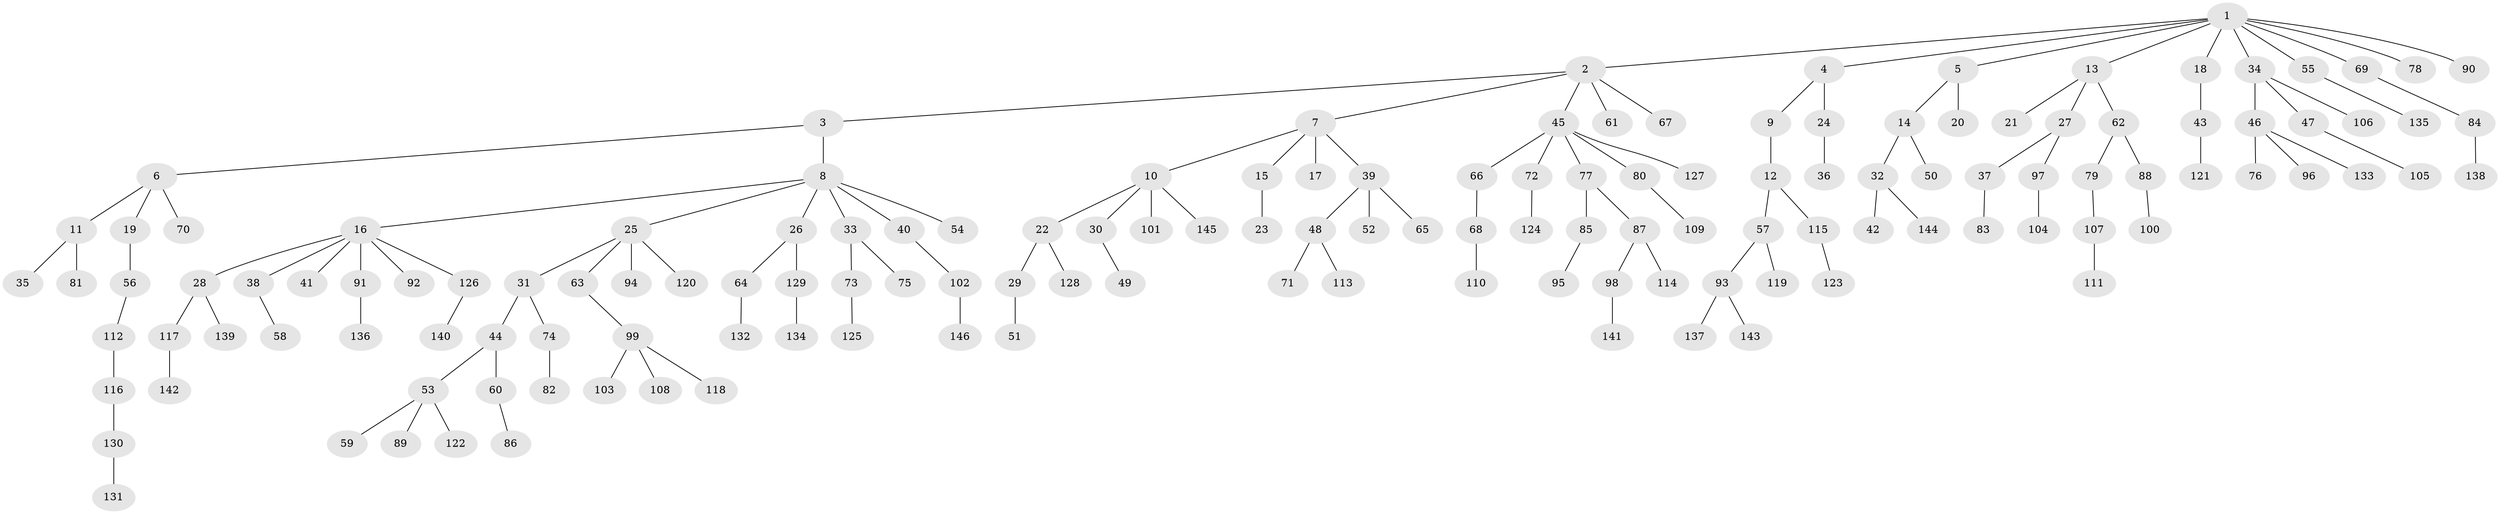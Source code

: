 // coarse degree distribution, {12: 0.009523809523809525, 5: 0.01904761904761905, 3: 0.13333333333333333, 2: 0.18095238095238095, 4: 0.047619047619047616, 7: 0.01904761904761905, 1: 0.5714285714285714, 6: 0.01904761904761905}
// Generated by graph-tools (version 1.1) at 2025/42/03/06/25 10:42:03]
// undirected, 146 vertices, 145 edges
graph export_dot {
graph [start="1"]
  node [color=gray90,style=filled];
  1;
  2;
  3;
  4;
  5;
  6;
  7;
  8;
  9;
  10;
  11;
  12;
  13;
  14;
  15;
  16;
  17;
  18;
  19;
  20;
  21;
  22;
  23;
  24;
  25;
  26;
  27;
  28;
  29;
  30;
  31;
  32;
  33;
  34;
  35;
  36;
  37;
  38;
  39;
  40;
  41;
  42;
  43;
  44;
  45;
  46;
  47;
  48;
  49;
  50;
  51;
  52;
  53;
  54;
  55;
  56;
  57;
  58;
  59;
  60;
  61;
  62;
  63;
  64;
  65;
  66;
  67;
  68;
  69;
  70;
  71;
  72;
  73;
  74;
  75;
  76;
  77;
  78;
  79;
  80;
  81;
  82;
  83;
  84;
  85;
  86;
  87;
  88;
  89;
  90;
  91;
  92;
  93;
  94;
  95;
  96;
  97;
  98;
  99;
  100;
  101;
  102;
  103;
  104;
  105;
  106;
  107;
  108;
  109;
  110;
  111;
  112;
  113;
  114;
  115;
  116;
  117;
  118;
  119;
  120;
  121;
  122;
  123;
  124;
  125;
  126;
  127;
  128;
  129;
  130;
  131;
  132;
  133;
  134;
  135;
  136;
  137;
  138;
  139;
  140;
  141;
  142;
  143;
  144;
  145;
  146;
  1 -- 2;
  1 -- 4;
  1 -- 5;
  1 -- 13;
  1 -- 18;
  1 -- 34;
  1 -- 55;
  1 -- 69;
  1 -- 78;
  1 -- 90;
  2 -- 3;
  2 -- 7;
  2 -- 45;
  2 -- 61;
  2 -- 67;
  3 -- 6;
  3 -- 8;
  4 -- 9;
  4 -- 24;
  5 -- 14;
  5 -- 20;
  6 -- 11;
  6 -- 19;
  6 -- 70;
  7 -- 10;
  7 -- 15;
  7 -- 17;
  7 -- 39;
  8 -- 16;
  8 -- 25;
  8 -- 26;
  8 -- 33;
  8 -- 40;
  8 -- 54;
  9 -- 12;
  10 -- 22;
  10 -- 30;
  10 -- 101;
  10 -- 145;
  11 -- 35;
  11 -- 81;
  12 -- 57;
  12 -- 115;
  13 -- 21;
  13 -- 27;
  13 -- 62;
  14 -- 32;
  14 -- 50;
  15 -- 23;
  16 -- 28;
  16 -- 38;
  16 -- 41;
  16 -- 91;
  16 -- 92;
  16 -- 126;
  18 -- 43;
  19 -- 56;
  22 -- 29;
  22 -- 128;
  24 -- 36;
  25 -- 31;
  25 -- 63;
  25 -- 94;
  25 -- 120;
  26 -- 64;
  26 -- 129;
  27 -- 37;
  27 -- 97;
  28 -- 117;
  28 -- 139;
  29 -- 51;
  30 -- 49;
  31 -- 44;
  31 -- 74;
  32 -- 42;
  32 -- 144;
  33 -- 73;
  33 -- 75;
  34 -- 46;
  34 -- 47;
  34 -- 106;
  37 -- 83;
  38 -- 58;
  39 -- 48;
  39 -- 52;
  39 -- 65;
  40 -- 102;
  43 -- 121;
  44 -- 53;
  44 -- 60;
  45 -- 66;
  45 -- 72;
  45 -- 77;
  45 -- 80;
  45 -- 127;
  46 -- 76;
  46 -- 96;
  46 -- 133;
  47 -- 105;
  48 -- 71;
  48 -- 113;
  53 -- 59;
  53 -- 89;
  53 -- 122;
  55 -- 135;
  56 -- 112;
  57 -- 93;
  57 -- 119;
  60 -- 86;
  62 -- 79;
  62 -- 88;
  63 -- 99;
  64 -- 132;
  66 -- 68;
  68 -- 110;
  69 -- 84;
  72 -- 124;
  73 -- 125;
  74 -- 82;
  77 -- 85;
  77 -- 87;
  79 -- 107;
  80 -- 109;
  84 -- 138;
  85 -- 95;
  87 -- 98;
  87 -- 114;
  88 -- 100;
  91 -- 136;
  93 -- 137;
  93 -- 143;
  97 -- 104;
  98 -- 141;
  99 -- 103;
  99 -- 108;
  99 -- 118;
  102 -- 146;
  107 -- 111;
  112 -- 116;
  115 -- 123;
  116 -- 130;
  117 -- 142;
  126 -- 140;
  129 -- 134;
  130 -- 131;
}
